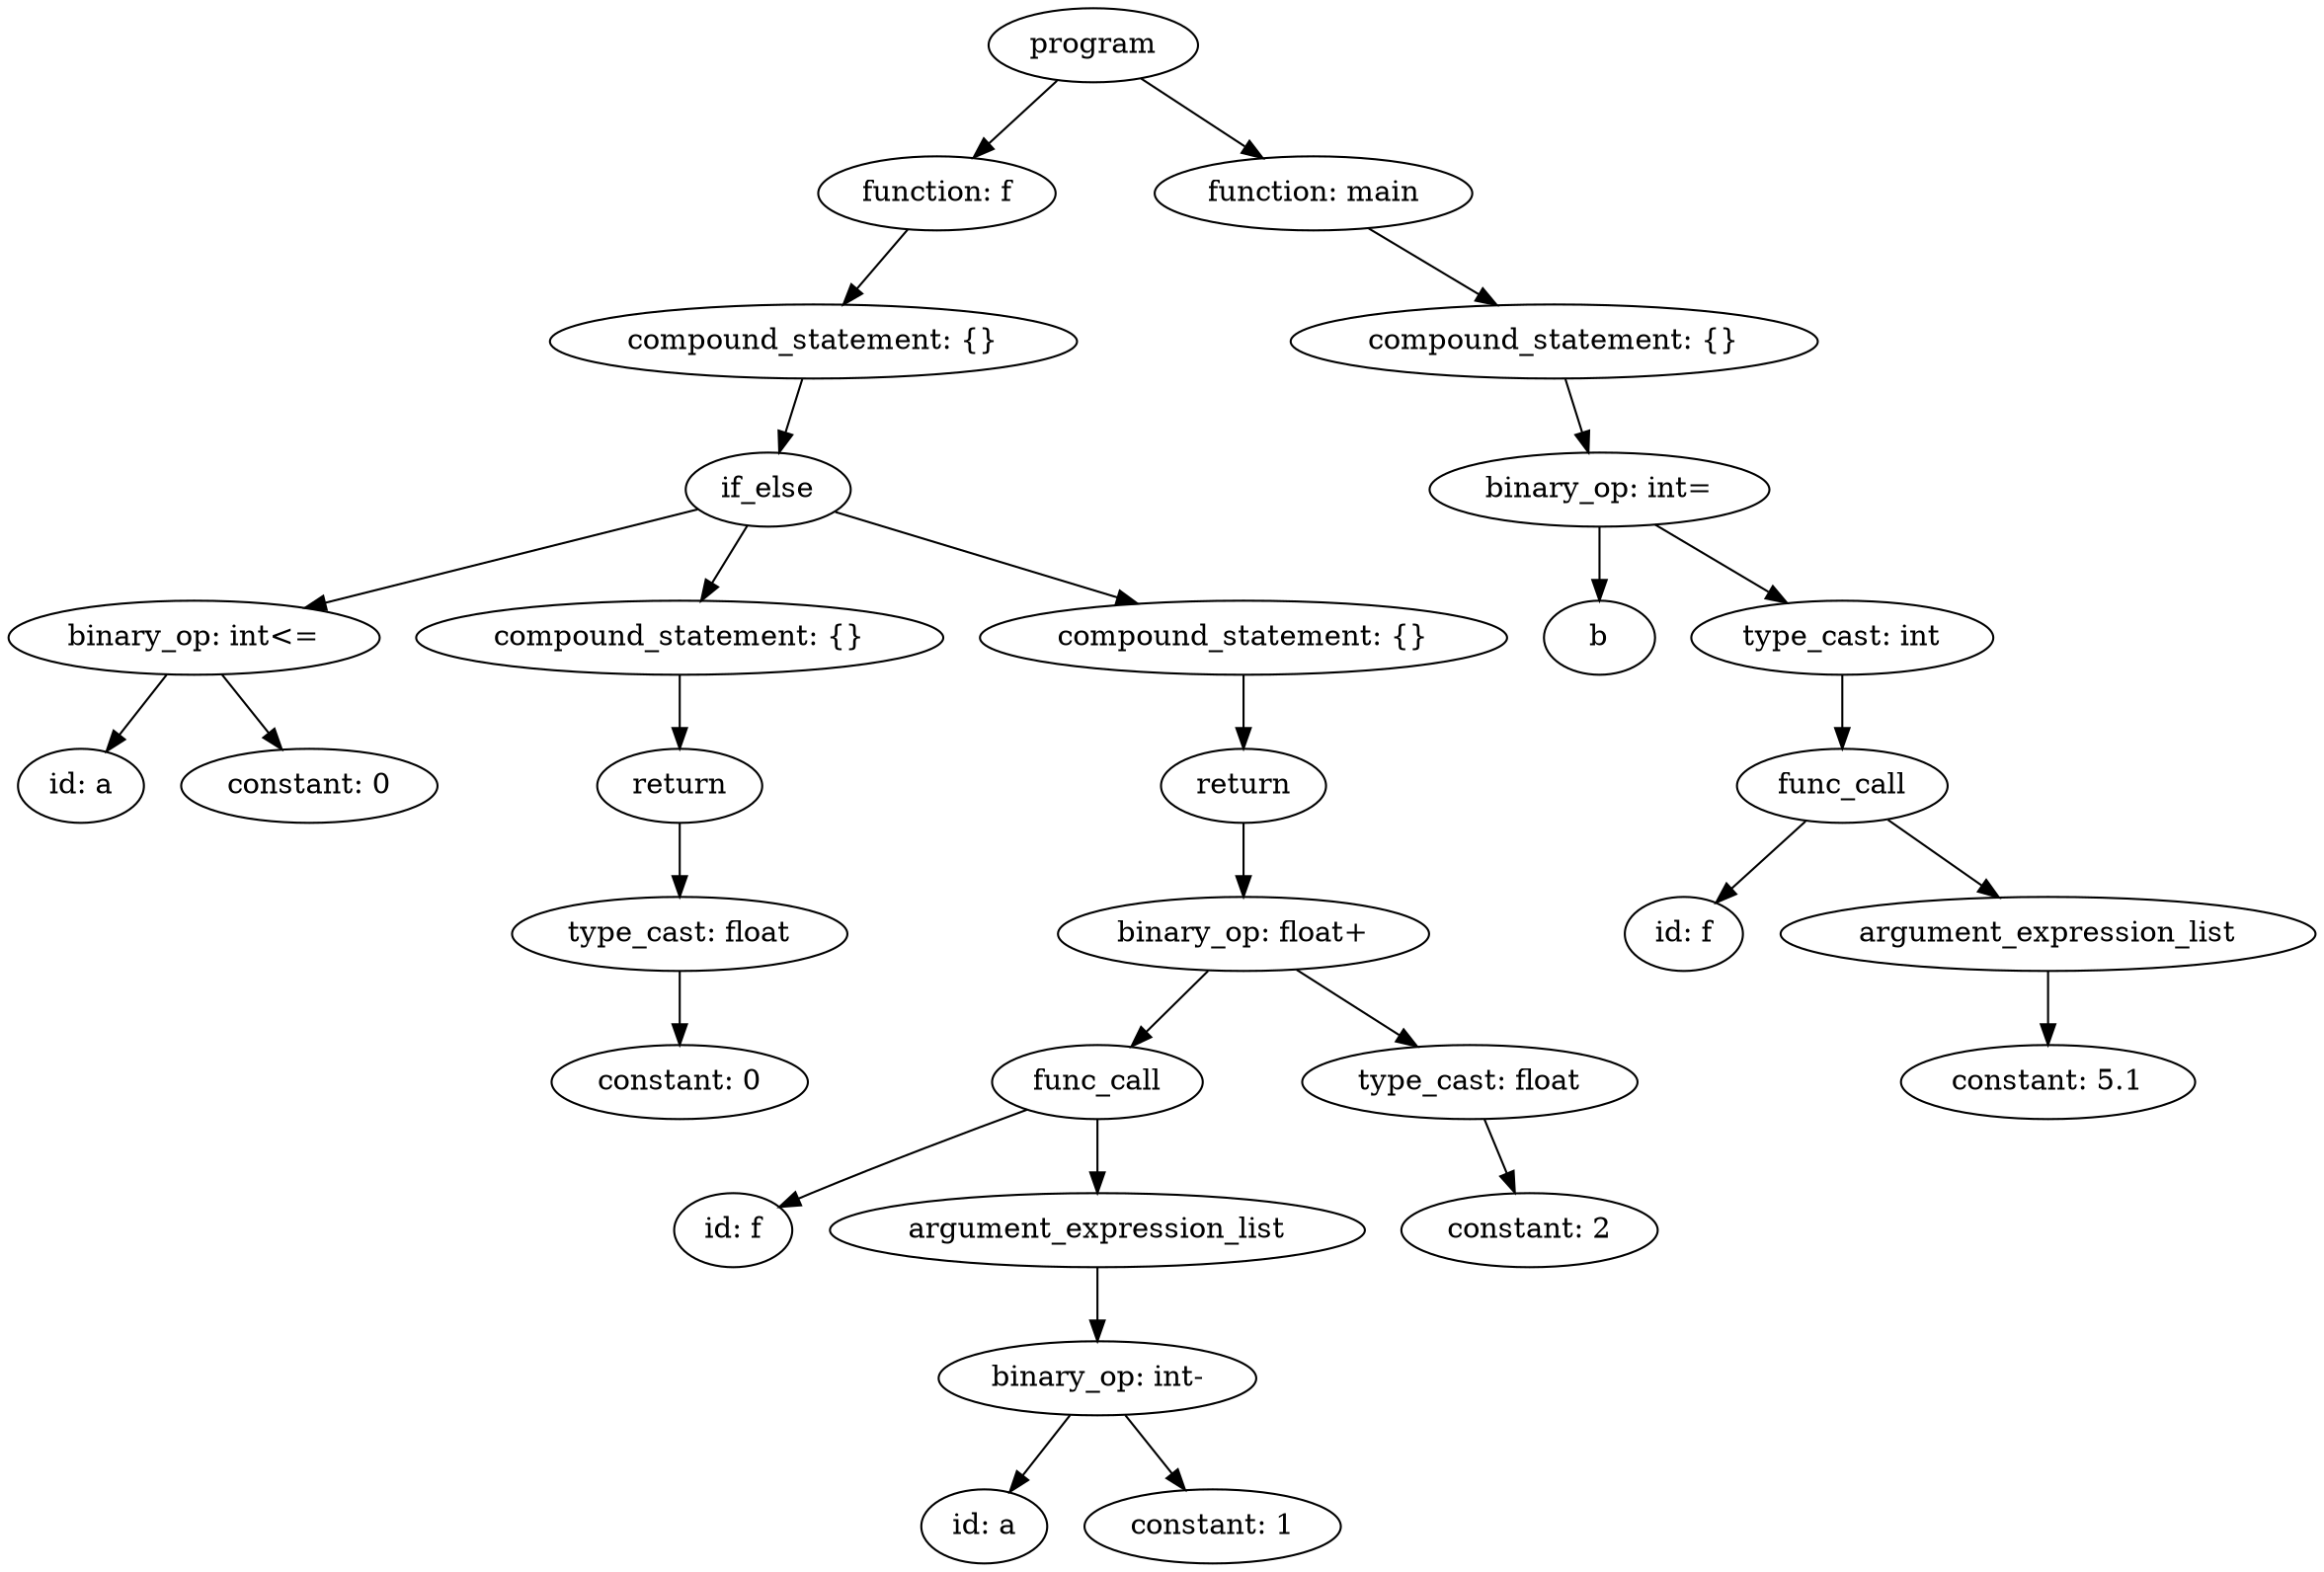 strict digraph "" {
	graph [bb="0,0,917.5,756"];
	node [label="\N"];
	42	[height=0.5,
		label=program,
		pos="431,738",
		width=1.1389];
	26	[height=0.5,
		label="function: f",
		pos="367,666",
		width=1.336];
	42 -> 26	[pos="e,381.91,683.31 416.48,721.12 408.33,712.2 398,700.91 388.89,690.94"];
	41	[height=0.5,
		label="function: main",
		pos="518,666",
		width=1.7512];
	42 -> 41	[pos="e,497.95,683.13 449.88,721.81 461.63,712.35 476.96,700.02 490.1,689.45"];
	25	[height=0.5,
		label="compound_statement: {}",
		pos="322,594",
		width=2.7984];
	26 -> 25	[pos="e,332.9,611.96 356.34,648.41 350.98,640.08 344.37,629.8 338.39,620.49"];
	40	[height=0.5,
		label="compound_statement: {}",
		pos="614,594",
		width=2.7984];
	41 -> 40	[pos="e,591.19,611.63 540.27,648.76 552.93,639.53 568.98,627.83 582.87,617.7"];
	24	[height=0.5,
		label=if_else,
		pos="303,522",
		width=0.95833];
	25 -> 24	[pos="e,307.64,540.1 317.3,575.7 315.19,567.9 312.64,558.51 310.28,549.83"];
	39	[height=0.5,
		label="binary_op: int=",
		pos="632,522",
		width=1.8234];
	40 -> 39	[pos="e,627.6,540.1 618.45,575.7 620.45,567.9 622.87,558.51 625.1,549.83"];
	8	[height=0.5,
		label="binary_op: int<=",
		pos="77,450",
		width=1.9861];
	24 -> 8	[pos="e,120.28,464.41 273.92,511.99 237.6,500.74 174.78,481.29 129.86,467.37"];
	12	[height=0.5,
		label="compound_statement: {}",
		pos="267,450",
		width=2.7984];
	24 -> 12	[pos="e,275.72,467.96 294.47,504.41 290.27,496.25 285.11,486.22 280.41,477.07"];
	23	[height=0.5,
		label="compound_statement: {}",
		pos="486,450",
		width=2.7984];
	24 -> 23	[pos="e,445.34,466.55 330,510.67 357.81,500.03 401.79,483.21 435.98,470.13"];
	32	[height=0.5,
		label=b,
		pos="632,450",
		width=0.75];
	39 -> 32	[pos="e,632,468.1 632,503.7 632,495.98 632,486.71 632,478.11"];
	38	[height=0.5,
		label="type_cast: int",
		pos="735,450",
		width=1.6111];
	39 -> 38	[pos="e,712.08,466.58 655.37,505.12 669.7,495.38 688.21,482.8 703.77,472.22"];
	6	[height=0.5,
		label="id: a",
		pos="27,378",
		width=0.75];
	8 -> 6	[pos="e,38.307,394.83 64.896,432.05 58.701,423.38 51.05,412.67 44.248,403.15"];
	7	[height=0.5,
		label="constant: 0",
		pos="122,378",
		width=1.375];
	8 -> 7	[pos="e,111.21,395.79 87.893,432.05 93.255,423.71 99.827,413.49 105.77,404.25"];
	11	[height=0.5,
		label=return,
		pos="267,378",
		width=0.88889];
	12 -> 11	[pos="e,267,396.1 267,431.7 267,423.98 267,414.71 267,406.11"];
	22	[height=0.5,
		label=return,
		pos="486,378",
		width=0.88889];
	23 -> 22	[pos="e,486,396.1 486,431.7 486,423.98 486,414.71 486,406.11"];
	37	[height=0.5,
		label=func_call,
		pos="735,378",
		width=1.2096];
	38 -> 37	[pos="e,735,396.1 735,431.7 735,423.98 735,414.71 735,406.11"];
	10	[height=0.5,
		label="type_cast: float",
		pos="267,306",
		width=1.7917];
	11 -> 10	[pos="e,267,324.1 267,359.7 267,351.98 267,342.71 267,334.11"];
	21	[height=0.5,
		label="binary_op: float+",
		pos="486,306",
		width=2.004];
	22 -> 21	[pos="e,486,324.1 486,359.7 486,351.98 486,342.71 486,334.11"];
	33	[height=0.5,
		label="id: f",
		pos="669,306",
		width=0.75];
	37 -> 33	[pos="e,682.88,321.72 719.69,360.76 710.83,351.37 699.55,339.41 689.89,329.15"];
	35	[height=0.5,
		label=argument_expression_list,
		pos="816,306",
		width=2.8194];
	37 -> 35	[pos="e,796.66,323.71 752.98,361.46 763.5,352.37 777.01,340.7 788.81,330.49"];
	9	[height=0.5,
		label="constant: 0",
		pos="267,234",
		width=1.375];
	10 -> 9	[pos="e,267,252.1 267,287.7 267,279.98 267,270.71 267,262.11"];
	18	[height=0.5,
		label=func_call,
		pos="432,234",
		width=1.2096];
	21 -> 18	[pos="e,444.58,251.31 472.93,288.05 466.26,279.42 458.04,268.76 450.72,259.27"];
	20	[height=0.5,
		label="type_cast: float",
		pos="580,234",
		width=1.7917];
	21 -> 20	[pos="e,558.32,251.15 507.8,288.76 520.38,279.4 536.37,267.49 550.11,257.26"];
	34	[height=0.5,
		label="constant: 5.1",
		pos="816,234",
		width=1.5556];
	35 -> 34	[pos="e,816,252.1 816,287.7 816,279.98 816,270.71 816,262.11"];
	13	[height=0.5,
		label="id: f",
		pos="285,162",
		width=0.75];
	18 -> 13	[pos="e,306.33,173.16 404.35,219.83 379.02,207.77 341.59,189.95 315.42,177.48"];
	17	[height=0.5,
		label=argument_expression_list,
		pos="432,162",
		width=2.8194];
	18 -> 17	[pos="e,432,180.1 432,215.7 432,207.98 432,198.71 432,190.11"];
	19	[height=0.5,
		label="constant: 2",
		pos="601,162",
		width=1.375];
	20 -> 19	[pos="e,595.82,180.28 585.08,216.05 587.42,208.26 590.25,198.82 592.88,190.08"];
	16	[height=0.5,
		label="binary_op: int-",
		pos="432,90",
		width=1.7693];
	17 -> 16	[pos="e,432,108.1 432,143.7 432,135.98 432,126.71 432,118.11"];
	14	[height=0.5,
		label="id: a",
		pos="385,18",
		width=0.75];
	16 -> 14	[pos="e,395.63,34.829 420.62,72.055 414.8,63.381 407.61,52.669 401.21,43.147"];
	15	[height=0.5,
		label="constant: 1",
		pos="480,18",
		width=1.375];
	16 -> 15	[pos="e,468.49,35.789 443.62,72.055 449.34,63.715 456.35,53.491 462.68,44.252"];
}
